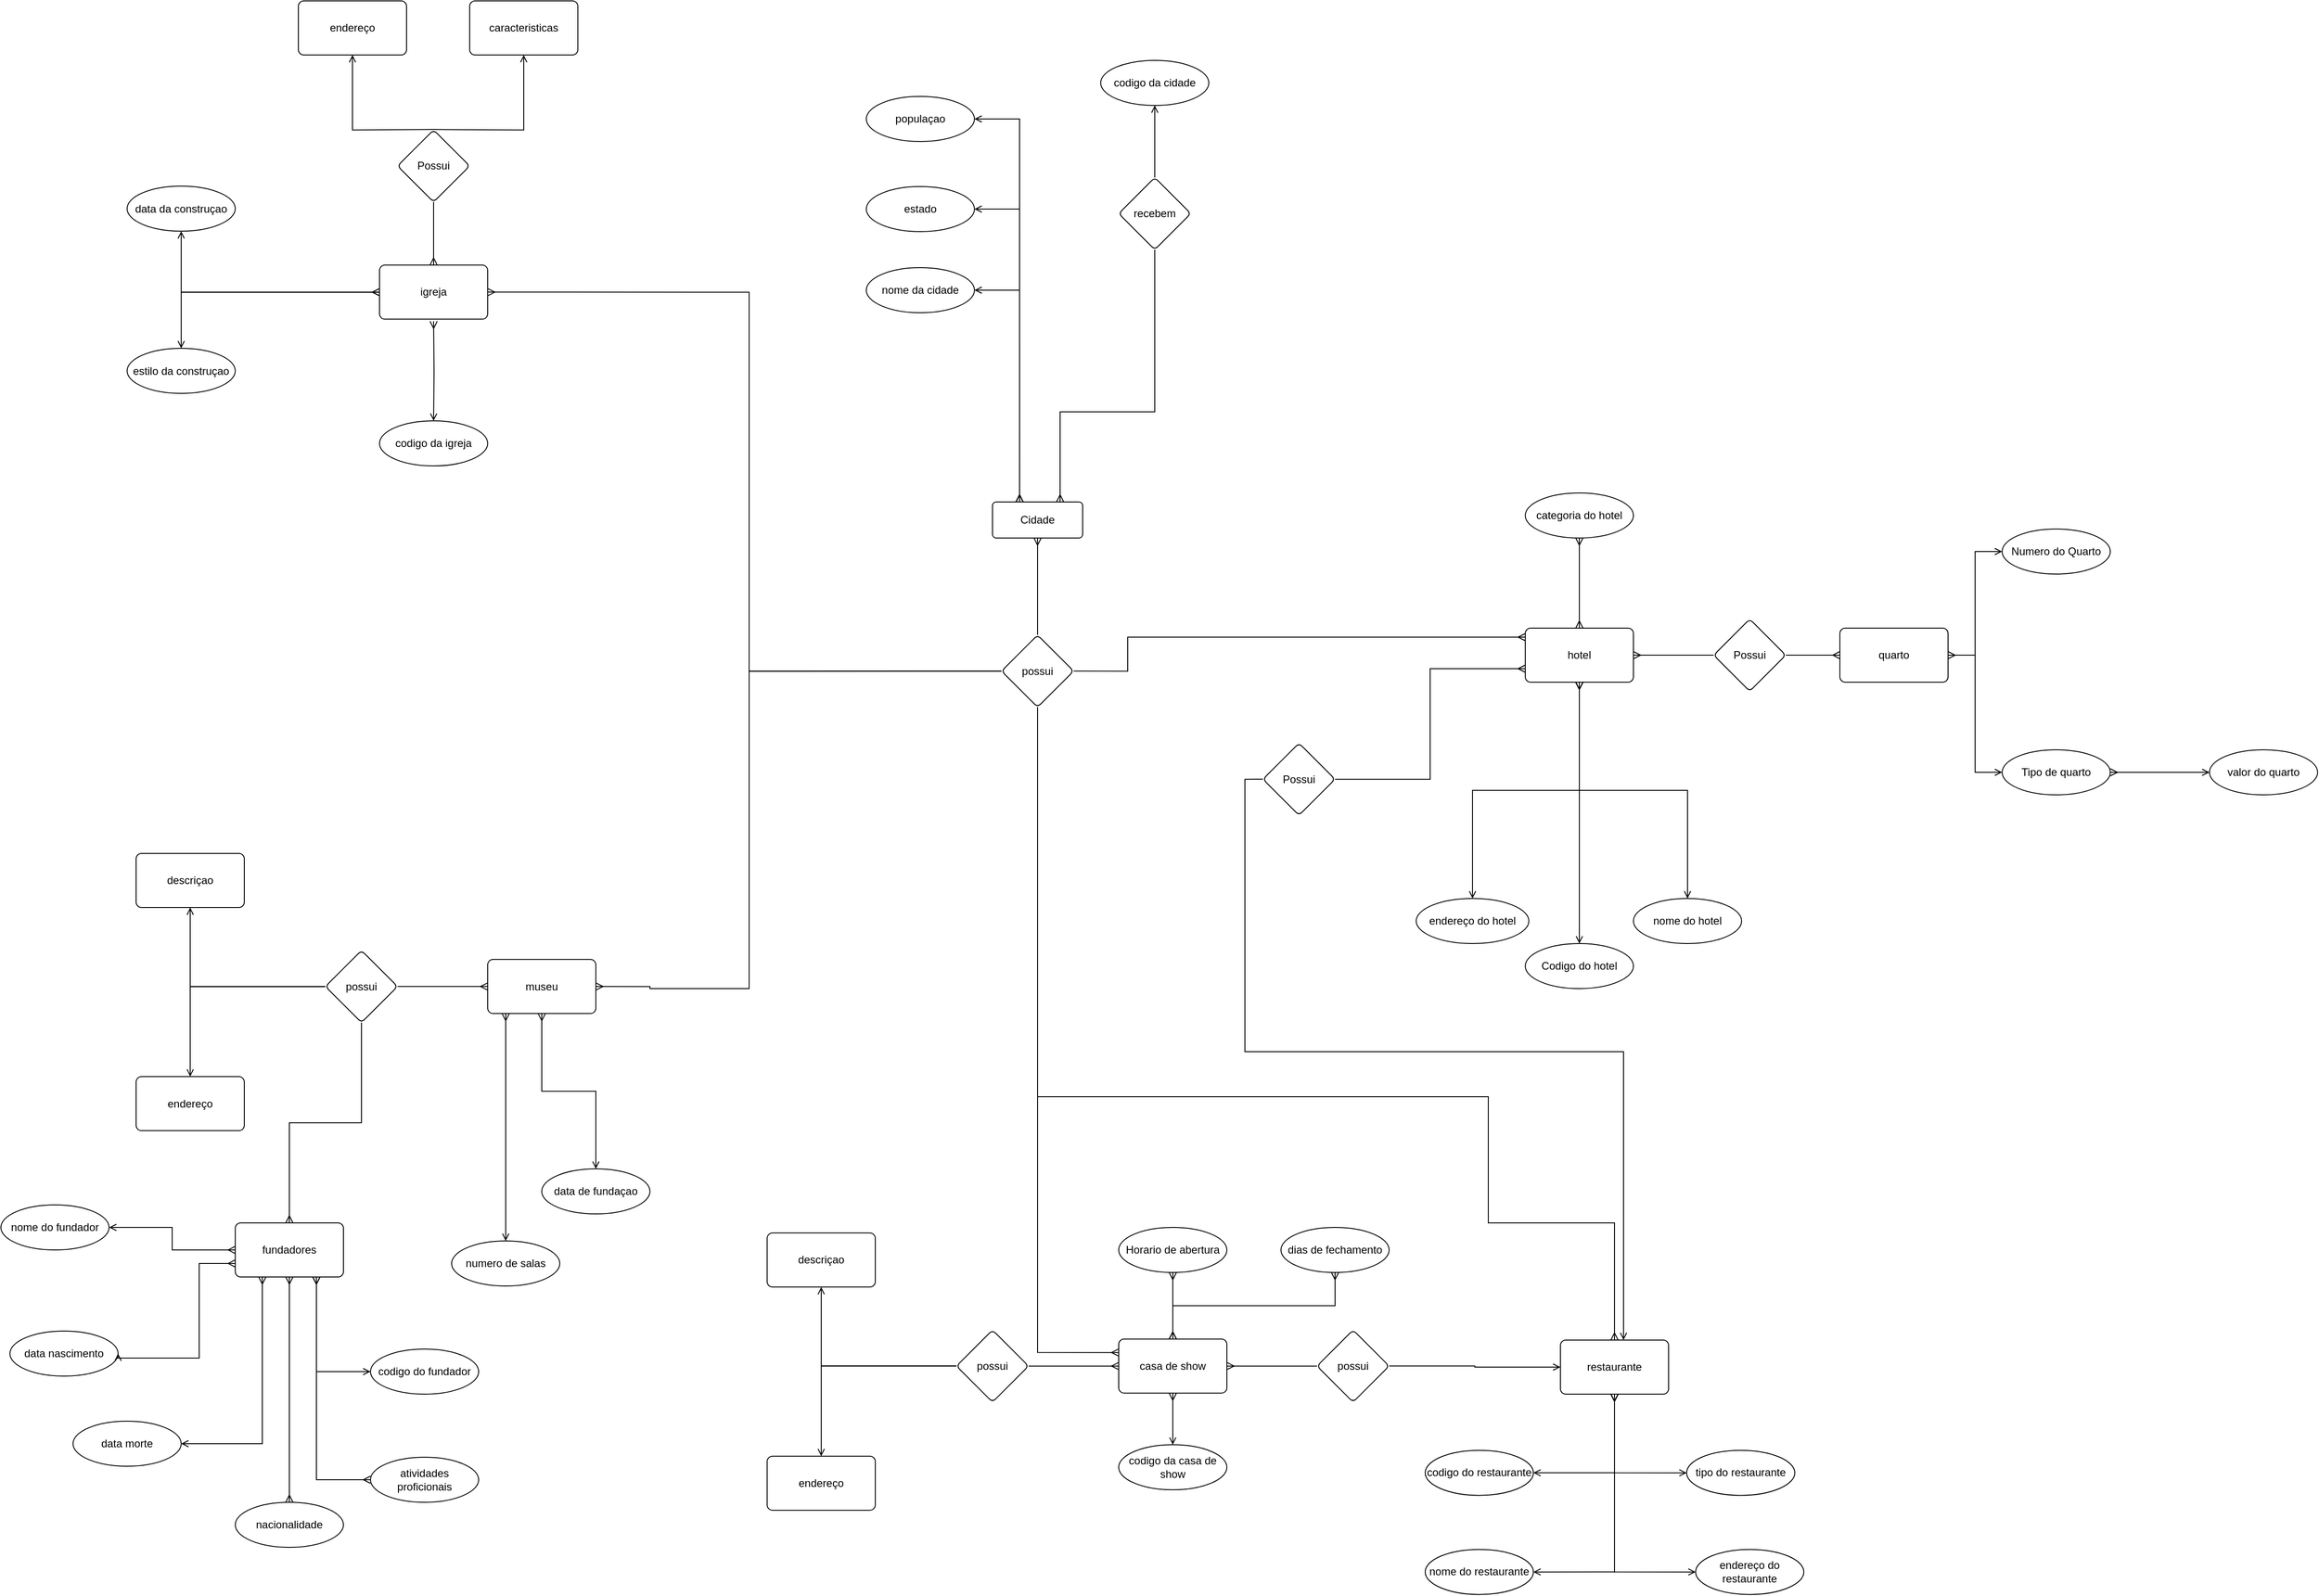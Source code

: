 <mxfile version="24.0.2" type="github">
  <diagram name="Página-1" id="SRPa01eLbwMzZtkVysjA">
    <mxGraphModel dx="1386" dy="793" grid="1" gridSize="10" guides="1" tooltips="1" connect="1" arrows="1" fold="1" page="1" pageScale="1" pageWidth="4681" pageHeight="3300" math="0" shadow="0">
      <root>
        <mxCell id="0" />
        <mxCell id="1" parent="0" />
        <mxCell id="ZM6D0XeaFgW-7zV3yJDG-43" value="" style="edgeStyle=orthogonalEdgeStyle;rounded=0;orthogonalLoop=1;jettySize=auto;html=1;startArrow=ERmany;startFill=0;endArrow=open;endFill=0;" edge="1" parent="1" target="ZM6D0XeaFgW-7zV3yJDG-42">
          <mxGeometry relative="1" as="geometry">
            <mxPoint x="2920.027" y="1230" as="sourcePoint" />
            <Array as="points">
              <mxPoint x="2920" y="805" />
            </Array>
          </mxGeometry>
        </mxCell>
        <mxCell id="ZM6D0XeaFgW-7zV3yJDG-49" style="edgeStyle=orthogonalEdgeStyle;rounded=0;orthogonalLoop=1;jettySize=auto;html=1;entryX=1;entryY=0.5;entryDx=0;entryDy=0;startArrow=ERmany;startFill=0;endArrow=open;endFill=0;" edge="1" parent="1" target="ZM6D0XeaFgW-7zV3yJDG-46">
          <mxGeometry relative="1" as="geometry">
            <mxPoint x="2920.027" y="1230" as="sourcePoint" />
            <Array as="points">
              <mxPoint x="2920" y="905" />
            </Array>
          </mxGeometry>
        </mxCell>
        <mxCell id="ZM6D0XeaFgW-7zV3yJDG-52" value="" style="edgeStyle=orthogonalEdgeStyle;rounded=0;orthogonalLoop=1;jettySize=auto;html=1;exitX=0.75;exitY=0;exitDx=0;exitDy=0;startArrow=ERmany;startFill=0;endArrow=none;endFill=0;" edge="1" parent="1" source="ZM6D0XeaFgW-7zV3yJDG-5" target="ZM6D0XeaFgW-7zV3yJDG-51">
          <mxGeometry relative="1" as="geometry">
            <Array as="points">
              <mxPoint x="2965" y="1130" />
              <mxPoint x="3070" y="1130" />
            </Array>
          </mxGeometry>
        </mxCell>
        <mxCell id="ZM6D0XeaFgW-7zV3yJDG-5" value="Cidade" style="rounded=1;arcSize=10;whiteSpace=wrap;html=1;align=center;" vertex="1" parent="1">
          <mxGeometry x="2890" y="1230" width="100" height="40" as="geometry" />
        </mxCell>
        <mxCell id="ZM6D0XeaFgW-7zV3yJDG-10" value="" style="edgeStyle=orthogonalEdgeStyle;rounded=0;orthogonalLoop=1;jettySize=auto;html=1;endArrow=ERmany;endFill=0;exitX=1;exitY=0.5;exitDx=0;exitDy=0;" edge="1" parent="1" source="ZM6D0XeaFgW-7zV3yJDG-55" target="ZM6D0XeaFgW-7zV3yJDG-9">
          <mxGeometry relative="1" as="geometry">
            <mxPoint x="3250.0" y="1250" as="sourcePoint" />
            <Array as="points">
              <mxPoint x="3040" y="1418" />
              <mxPoint x="3040" y="1380" />
            </Array>
          </mxGeometry>
        </mxCell>
        <mxCell id="ZM6D0XeaFgW-7zV3yJDG-12" value="" style="edgeStyle=orthogonalEdgeStyle;rounded=0;orthogonalLoop=1;jettySize=auto;html=1;startArrow=ERmany;startFill=0;endArrow=ERmany;endFill=0;" edge="1" parent="1" source="ZM6D0XeaFgW-7zV3yJDG-9" target="ZM6D0XeaFgW-7zV3yJDG-11">
          <mxGeometry relative="1" as="geometry" />
        </mxCell>
        <mxCell id="ZM6D0XeaFgW-7zV3yJDG-18" value="" style="edgeStyle=orthogonalEdgeStyle;rounded=0;orthogonalLoop=1;jettySize=auto;html=1;startArrow=ERmany;startFill=0;endArrow=open;endFill=0;" edge="1" parent="1" source="ZM6D0XeaFgW-7zV3yJDG-9" target="ZM6D0XeaFgW-7zV3yJDG-17">
          <mxGeometry relative="1" as="geometry" />
        </mxCell>
        <mxCell id="ZM6D0XeaFgW-7zV3yJDG-20" value="" style="edgeStyle=orthogonalEdgeStyle;rounded=0;orthogonalLoop=1;jettySize=auto;html=1;startArrow=ERmany;startFill=0;endArrow=open;endFill=0;" edge="1" parent="1" source="ZM6D0XeaFgW-7zV3yJDG-9" target="ZM6D0XeaFgW-7zV3yJDG-19">
          <mxGeometry relative="1" as="geometry" />
        </mxCell>
        <mxCell id="ZM6D0XeaFgW-7zV3yJDG-22" value="" style="edgeStyle=orthogonalEdgeStyle;rounded=0;orthogonalLoop=1;jettySize=auto;html=1;startArrow=ERmany;startFill=0;endArrow=open;endFill=0;" edge="1" parent="1" source="ZM6D0XeaFgW-7zV3yJDG-9" target="ZM6D0XeaFgW-7zV3yJDG-21">
          <mxGeometry relative="1" as="geometry" />
        </mxCell>
        <mxCell id="ZM6D0XeaFgW-7zV3yJDG-27" value="" style="edgeStyle=orthogonalEdgeStyle;rounded=0;orthogonalLoop=1;jettySize=auto;html=1;startArrow=ERmany;startFill=0;endArrow=none;endFill=0;" edge="1" parent="1" source="ZM6D0XeaFgW-7zV3yJDG-9" target="ZM6D0XeaFgW-7zV3yJDG-26">
          <mxGeometry relative="1" as="geometry" />
        </mxCell>
        <mxCell id="ZM6D0XeaFgW-7zV3yJDG-9" value="hotel" style="whiteSpace=wrap;html=1;rounded=1;arcSize=10;" vertex="1" parent="1">
          <mxGeometry x="3481" y="1370" width="120" height="60" as="geometry" />
        </mxCell>
        <mxCell id="ZM6D0XeaFgW-7zV3yJDG-11" value="categoria do hotel" style="ellipse;whiteSpace=wrap;html=1;rounded=1;arcSize=10;" vertex="1" parent="1">
          <mxGeometry x="3481" y="1220" width="120" height="50" as="geometry" />
        </mxCell>
        <mxCell id="ZM6D0XeaFgW-7zV3yJDG-17" value="Codigo do hotel" style="ellipse;whiteSpace=wrap;html=1;rounded=1;arcSize=10;" vertex="1" parent="1">
          <mxGeometry x="3481" y="1720" width="120" height="50" as="geometry" />
        </mxCell>
        <mxCell id="ZM6D0XeaFgW-7zV3yJDG-19" value="nome do hotel" style="ellipse;whiteSpace=wrap;html=1;rounded=1;arcSize=10;" vertex="1" parent="1">
          <mxGeometry x="3601" y="1670" width="120" height="50" as="geometry" />
        </mxCell>
        <mxCell id="ZM6D0XeaFgW-7zV3yJDG-21" value="endereço do hotel" style="ellipse;whiteSpace=wrap;html=1;rounded=1;arcSize=10;" vertex="1" parent="1">
          <mxGeometry x="3360" y="1670" width="125" height="50" as="geometry" />
        </mxCell>
        <mxCell id="ZM6D0XeaFgW-7zV3yJDG-36" value="" style="edgeStyle=orthogonalEdgeStyle;rounded=0;orthogonalLoop=1;jettySize=auto;html=1;endArrow=ERmany;endFill=0;" edge="1" parent="1" source="ZM6D0XeaFgW-7zV3yJDG-26" target="ZM6D0XeaFgW-7zV3yJDG-35">
          <mxGeometry relative="1" as="geometry" />
        </mxCell>
        <mxCell id="ZM6D0XeaFgW-7zV3yJDG-26" value="Possui" style="rhombus;whiteSpace=wrap;html=1;rounded=1;arcSize=10;" vertex="1" parent="1">
          <mxGeometry x="3690" y="1360" width="80" height="80" as="geometry" />
        </mxCell>
        <mxCell id="ZM6D0XeaFgW-7zV3yJDG-28" value="Numero do Quarto" style="ellipse;whiteSpace=wrap;html=1;rounded=1;arcSize=10;" vertex="1" parent="1">
          <mxGeometry x="4010" y="1260" width="120" height="50" as="geometry" />
        </mxCell>
        <mxCell id="ZM6D0XeaFgW-7zV3yJDG-30" value="valor do quarto" style="ellipse;whiteSpace=wrap;html=1;rounded=1;arcSize=10;" vertex="1" parent="1">
          <mxGeometry x="4240" y="1505" width="120" height="50" as="geometry" />
        </mxCell>
        <mxCell id="ZM6D0XeaFgW-7zV3yJDG-31" value="Tipo de quarto" style="ellipse;whiteSpace=wrap;html=1;rounded=1;arcSize=10;" vertex="1" parent="1">
          <mxGeometry x="4010" y="1505" width="120" height="50" as="geometry" />
        </mxCell>
        <mxCell id="ZM6D0XeaFgW-7zV3yJDG-37" style="edgeStyle=orthogonalEdgeStyle;rounded=0;orthogonalLoop=1;jettySize=auto;html=1;entryX=0;entryY=0.5;entryDx=0;entryDy=0;endArrow=open;endFill=0;" edge="1" parent="1" source="ZM6D0XeaFgW-7zV3yJDG-35" target="ZM6D0XeaFgW-7zV3yJDG-31">
          <mxGeometry relative="1" as="geometry" />
        </mxCell>
        <mxCell id="ZM6D0XeaFgW-7zV3yJDG-38" style="edgeStyle=orthogonalEdgeStyle;rounded=0;orthogonalLoop=1;jettySize=auto;html=1;entryX=0;entryY=0.5;entryDx=0;entryDy=0;startArrow=ERmany;startFill=0;endArrow=open;endFill=0;" edge="1" parent="1" source="ZM6D0XeaFgW-7zV3yJDG-35" target="ZM6D0XeaFgW-7zV3yJDG-28">
          <mxGeometry relative="1" as="geometry" />
        </mxCell>
        <mxCell id="ZM6D0XeaFgW-7zV3yJDG-39" style="edgeStyle=orthogonalEdgeStyle;rounded=0;orthogonalLoop=1;jettySize=auto;html=1;entryX=0;entryY=0.5;entryDx=0;entryDy=0;exitX=1;exitY=0.5;exitDx=0;exitDy=0;startArrow=ERmany;startFill=0;endArrow=open;endFill=0;" edge="1" parent="1" source="ZM6D0XeaFgW-7zV3yJDG-31" target="ZM6D0XeaFgW-7zV3yJDG-30">
          <mxGeometry relative="1" as="geometry" />
        </mxCell>
        <mxCell id="ZM6D0XeaFgW-7zV3yJDG-35" value="quarto" style="whiteSpace=wrap;html=1;rounded=1;arcSize=10;" vertex="1" parent="1">
          <mxGeometry x="3830" y="1370" width="120" height="60" as="geometry" />
        </mxCell>
        <mxCell id="ZM6D0XeaFgW-7zV3yJDG-42" value="populaçao" style="ellipse;whiteSpace=wrap;html=1;rounded=1;arcSize=10;" vertex="1" parent="1">
          <mxGeometry x="2750" y="780" width="120" height="50" as="geometry" />
        </mxCell>
        <mxCell id="ZM6D0XeaFgW-7zV3yJDG-46" value="estado" style="ellipse;whiteSpace=wrap;html=1;rounded=1;arcSize=10;" vertex="1" parent="1">
          <mxGeometry x="2750" y="880" width="120" height="50" as="geometry" />
        </mxCell>
        <mxCell id="ZM6D0XeaFgW-7zV3yJDG-48" value="" style="edgeStyle=orthogonalEdgeStyle;rounded=0;orthogonalLoop=1;jettySize=auto;html=1;startArrow=ERmany;startFill=0;endArrow=open;endFill=0;" edge="1" parent="1" target="ZM6D0XeaFgW-7zV3yJDG-47">
          <mxGeometry relative="1" as="geometry">
            <mxPoint x="2920.027" y="1230" as="sourcePoint" />
            <mxPoint x="2810.0" y="1090" as="targetPoint" />
            <Array as="points">
              <mxPoint x="2920" y="995" />
            </Array>
          </mxGeometry>
        </mxCell>
        <mxCell id="ZM6D0XeaFgW-7zV3yJDG-47" value="nome da cidade" style="ellipse;whiteSpace=wrap;html=1;rounded=1;arcSize=10;" vertex="1" parent="1">
          <mxGeometry x="2750" y="970" width="120" height="50" as="geometry" />
        </mxCell>
        <mxCell id="ZM6D0XeaFgW-7zV3yJDG-54" value="" style="edgeStyle=orthogonalEdgeStyle;rounded=0;orthogonalLoop=1;jettySize=auto;html=1;endArrow=open;endFill=0;" edge="1" parent="1" source="ZM6D0XeaFgW-7zV3yJDG-51" target="ZM6D0XeaFgW-7zV3yJDG-53">
          <mxGeometry relative="1" as="geometry" />
        </mxCell>
        <mxCell id="ZM6D0XeaFgW-7zV3yJDG-51" value="recebem" style="rhombus;whiteSpace=wrap;html=1;rounded=1;arcSize=10;" vertex="1" parent="1">
          <mxGeometry x="3030" y="870" width="80" height="80" as="geometry" />
        </mxCell>
        <mxCell id="ZM6D0XeaFgW-7zV3yJDG-53" value="codigo da cidade" style="ellipse;whiteSpace=wrap;html=1;rounded=1;arcSize=10;" vertex="1" parent="1">
          <mxGeometry x="3010" y="740" width="120" height="50" as="geometry" />
        </mxCell>
        <mxCell id="ZM6D0XeaFgW-7zV3yJDG-58" value="" style="edgeStyle=orthogonalEdgeStyle;rounded=0;orthogonalLoop=1;jettySize=auto;html=1;endArrow=ERmany;endFill=0;" edge="1" parent="1" source="ZM6D0XeaFgW-7zV3yJDG-55" target="ZM6D0XeaFgW-7zV3yJDG-57">
          <mxGeometry relative="1" as="geometry">
            <Array as="points">
              <mxPoint x="2940" y="1890" />
              <mxPoint x="3440" y="1890" />
              <mxPoint x="3440" y="2030" />
            </Array>
          </mxGeometry>
        </mxCell>
        <mxCell id="ZM6D0XeaFgW-7zV3yJDG-102" style="edgeStyle=orthogonalEdgeStyle;rounded=0;orthogonalLoop=1;jettySize=auto;html=1;endArrow=ERmany;endFill=0;exitX=0.5;exitY=1;exitDx=0;exitDy=0;entryX=0;entryY=0.25;entryDx=0;entryDy=0;" edge="1" parent="1" source="ZM6D0XeaFgW-7zV3yJDG-55" target="ZM6D0XeaFgW-7zV3yJDG-170">
          <mxGeometry relative="1" as="geometry">
            <mxPoint x="3000" y="2150" as="targetPoint" />
            <mxPoint x="3230.034" y="1960.034" as="sourcePoint" />
            <Array as="points">
              <mxPoint x="2940" y="2174" />
            </Array>
          </mxGeometry>
        </mxCell>
        <mxCell id="ZM6D0XeaFgW-7zV3yJDG-122" value="" style="edgeStyle=orthogonalEdgeStyle;rounded=0;orthogonalLoop=1;jettySize=auto;html=1;endArrow=ERmany;endFill=0;entryX=1;entryY=0.5;entryDx=0;entryDy=0;" edge="1" parent="1" source="ZM6D0XeaFgW-7zV3yJDG-55" target="ZM6D0XeaFgW-7zV3yJDG-124">
          <mxGeometry relative="1" as="geometry">
            <mxPoint x="2450" y="1770" as="targetPoint" />
            <Array as="points">
              <mxPoint x="2620" y="1418" />
              <mxPoint x="2620" y="1770" />
              <mxPoint x="2510" y="1770" />
              <mxPoint x="2510" y="1768" />
            </Array>
          </mxGeometry>
        </mxCell>
        <mxCell id="ZM6D0XeaFgW-7zV3yJDG-55" value="possui" style="rhombus;whiteSpace=wrap;html=1;rounded=1;arcSize=10;" vertex="1" parent="1">
          <mxGeometry x="2900" y="1377.68" width="80" height="80" as="geometry" />
        </mxCell>
        <mxCell id="ZM6D0XeaFgW-7zV3yJDG-64" style="edgeStyle=orthogonalEdgeStyle;rounded=0;orthogonalLoop=1;jettySize=auto;html=1;entryX=0;entryY=0.5;entryDx=0;entryDy=0;startArrow=open;startFill=0;endArrow=none;endFill=0;" edge="1" parent="1" source="ZM6D0XeaFgW-7zV3yJDG-57" target="ZM6D0XeaFgW-7zV3yJDG-63">
          <mxGeometry relative="1" as="geometry">
            <Array as="points">
              <mxPoint x="3590" y="1840" />
              <mxPoint x="3170" y="1840" />
              <mxPoint x="3170" y="1538" />
            </Array>
          </mxGeometry>
        </mxCell>
        <mxCell id="ZM6D0XeaFgW-7zV3yJDG-67" value="" style="edgeStyle=orthogonalEdgeStyle;rounded=0;orthogonalLoop=1;jettySize=auto;html=1;endArrow=open;endFill=0;startArrow=ERmany;startFill=0;" edge="1" parent="1" source="ZM6D0XeaFgW-7zV3yJDG-57" target="ZM6D0XeaFgW-7zV3yJDG-66">
          <mxGeometry relative="1" as="geometry">
            <Array as="points">
              <mxPoint x="3580" y="2307.32" />
            </Array>
          </mxGeometry>
        </mxCell>
        <mxCell id="ZM6D0XeaFgW-7zV3yJDG-73" style="edgeStyle=orthogonalEdgeStyle;rounded=0;orthogonalLoop=1;jettySize=auto;html=1;entryX=0;entryY=0.5;entryDx=0;entryDy=0;startArrow=ERmany;startFill=0;endArrow=open;endFill=0;" edge="1" parent="1" source="ZM6D0XeaFgW-7zV3yJDG-57" target="ZM6D0XeaFgW-7zV3yJDG-69">
          <mxGeometry relative="1" as="geometry">
            <Array as="points">
              <mxPoint x="3580" y="2307.32" />
            </Array>
          </mxGeometry>
        </mxCell>
        <mxCell id="ZM6D0XeaFgW-7zV3yJDG-74" style="edgeStyle=orthogonalEdgeStyle;rounded=0;orthogonalLoop=1;jettySize=auto;html=1;entryX=1;entryY=0.5;entryDx=0;entryDy=0;startArrow=ERmany;startFill=0;endArrow=open;endFill=0;" edge="1" parent="1" source="ZM6D0XeaFgW-7zV3yJDG-57" target="ZM6D0XeaFgW-7zV3yJDG-70">
          <mxGeometry relative="1" as="geometry">
            <Array as="points">
              <mxPoint x="3580" y="2417.32" />
            </Array>
          </mxGeometry>
        </mxCell>
        <mxCell id="ZM6D0XeaFgW-7zV3yJDG-75" style="edgeStyle=orthogonalEdgeStyle;rounded=0;orthogonalLoop=1;jettySize=auto;html=1;entryX=0;entryY=0.5;entryDx=0;entryDy=0;startArrow=ERmany;startFill=0;endArrow=open;endFill=0;" edge="1" parent="1" source="ZM6D0XeaFgW-7zV3yJDG-57" target="ZM6D0XeaFgW-7zV3yJDG-71">
          <mxGeometry relative="1" as="geometry">
            <Array as="points">
              <mxPoint x="3580" y="2417.32" />
            </Array>
          </mxGeometry>
        </mxCell>
        <mxCell id="ZM6D0XeaFgW-7zV3yJDG-57" value="restaurante" style="whiteSpace=wrap;html=1;rounded=1;arcSize=10;" vertex="1" parent="1">
          <mxGeometry x="3520" y="2160" width="120" height="60" as="geometry" />
        </mxCell>
        <mxCell id="ZM6D0XeaFgW-7zV3yJDG-60" style="edgeStyle=orthogonalEdgeStyle;rounded=0;orthogonalLoop=1;jettySize=auto;html=1;entryX=0.6;entryY=1.058;entryDx=0;entryDy=0;entryPerimeter=0;endArrow=ERmany;endFill=0;" edge="1" parent="1" source="ZM6D0XeaFgW-7zV3yJDG-55">
          <mxGeometry relative="1" as="geometry">
            <mxPoint x="2940" y="1270" as="targetPoint" />
          </mxGeometry>
        </mxCell>
        <mxCell id="ZM6D0XeaFgW-7zV3yJDG-65" style="edgeStyle=orthogonalEdgeStyle;rounded=0;orthogonalLoop=1;jettySize=auto;html=1;entryX=0;entryY=0.75;entryDx=0;entryDy=0;endArrow=ERmany;endFill=0;" edge="1" parent="1" source="ZM6D0XeaFgW-7zV3yJDG-63" target="ZM6D0XeaFgW-7zV3yJDG-9">
          <mxGeometry relative="1" as="geometry" />
        </mxCell>
        <mxCell id="ZM6D0XeaFgW-7zV3yJDG-63" value="Possui" style="rhombus;whiteSpace=wrap;html=1;rounded=1;arcSize=10;" vertex="1" parent="1">
          <mxGeometry x="3190" y="1497.68" width="80" height="80" as="geometry" />
        </mxCell>
        <mxCell id="ZM6D0XeaFgW-7zV3yJDG-66" value="codigo do restaurante" style="ellipse;whiteSpace=wrap;html=1;rounded=1;arcSize=10;" vertex="1" parent="1">
          <mxGeometry x="3370" y="2282.32" width="120" height="50" as="geometry" />
        </mxCell>
        <mxCell id="ZM6D0XeaFgW-7zV3yJDG-69" value="tipo do restaurante" style="ellipse;whiteSpace=wrap;html=1;rounded=1;arcSize=10;" vertex="1" parent="1">
          <mxGeometry x="3660" y="2282.32" width="120" height="50" as="geometry" />
        </mxCell>
        <mxCell id="ZM6D0XeaFgW-7zV3yJDG-70" value="nome do restaurante" style="ellipse;whiteSpace=wrap;html=1;rounded=1;arcSize=10;" vertex="1" parent="1">
          <mxGeometry x="3370" y="2392.32" width="120" height="50" as="geometry" />
        </mxCell>
        <mxCell id="ZM6D0XeaFgW-7zV3yJDG-71" value="endereço do restaurante" style="ellipse;whiteSpace=wrap;html=1;rounded=1;arcSize=10;" vertex="1" parent="1">
          <mxGeometry x="3670" y="2392.32" width="120" height="50" as="geometry" />
        </mxCell>
        <mxCell id="ZM6D0XeaFgW-7zV3yJDG-72" style="edgeStyle=orthogonalEdgeStyle;rounded=0;orthogonalLoop=1;jettySize=auto;html=1;exitX=0.5;exitY=1;exitDx=0;exitDy=0;" edge="1" parent="1" source="ZM6D0XeaFgW-7zV3yJDG-69" target="ZM6D0XeaFgW-7zV3yJDG-69">
          <mxGeometry relative="1" as="geometry" />
        </mxCell>
        <mxCell id="ZM6D0XeaFgW-7zV3yJDG-80" value="" style="edgeStyle=orthogonalEdgeStyle;rounded=0;orthogonalLoop=1;jettySize=auto;html=1;endArrow=none;endFill=0;startArrow=ERmany;startFill=0;" edge="1" parent="1" source="ZM6D0XeaFgW-7zV3yJDG-76" target="ZM6D0XeaFgW-7zV3yJDG-79">
          <mxGeometry relative="1" as="geometry" />
        </mxCell>
        <mxCell id="ZM6D0XeaFgW-7zV3yJDG-88" value="" style="edgeStyle=orthogonalEdgeStyle;rounded=0;orthogonalLoop=1;jettySize=auto;html=1;startArrow=ERmany;startFill=0;endArrow=open;endFill=0;" edge="1" parent="1" source="ZM6D0XeaFgW-7zV3yJDG-76" target="ZM6D0XeaFgW-7zV3yJDG-87">
          <mxGeometry relative="1" as="geometry" />
        </mxCell>
        <mxCell id="ZM6D0XeaFgW-7zV3yJDG-90" style="edgeStyle=orthogonalEdgeStyle;rounded=0;orthogonalLoop=1;jettySize=auto;html=1;entryX=0.5;entryY=1;entryDx=0;entryDy=0;startArrow=ERmany;startFill=0;endArrow=open;endFill=0;" edge="1" parent="1" source="ZM6D0XeaFgW-7zV3yJDG-76" target="ZM6D0XeaFgW-7zV3yJDG-89">
          <mxGeometry relative="1" as="geometry" />
        </mxCell>
        <mxCell id="ZM6D0XeaFgW-7zV3yJDG-92" value="" style="edgeStyle=orthogonalEdgeStyle;rounded=0;orthogonalLoop=1;jettySize=auto;html=1;endArrow=open;endFill=0;startArrow=ERmany;startFill=0;entryX=0.5;entryY=0;entryDx=0;entryDy=0;" edge="1" parent="1" target="ZM6D0XeaFgW-7zV3yJDG-93">
          <mxGeometry relative="1" as="geometry">
            <mxPoint x="2270" y="1029.5" as="sourcePoint" />
            <mxPoint x="2270" y="1097.18" as="targetPoint" />
          </mxGeometry>
        </mxCell>
        <mxCell id="ZM6D0XeaFgW-7zV3yJDG-76" value="igreja" style="whiteSpace=wrap;html=1;rounded=1;arcSize=10;" vertex="1" parent="1">
          <mxGeometry x="2210" y="967.18" width="120" height="60" as="geometry" />
        </mxCell>
        <mxCell id="ZM6D0XeaFgW-7zV3yJDG-82" value="" style="edgeStyle=orthogonalEdgeStyle;rounded=0;orthogonalLoop=1;jettySize=auto;html=1;endArrow=open;endFill=0;" edge="1" parent="1" target="ZM6D0XeaFgW-7zV3yJDG-81">
          <mxGeometry relative="1" as="geometry">
            <mxPoint x="2270" y="816.68" as="sourcePoint" />
          </mxGeometry>
        </mxCell>
        <mxCell id="ZM6D0XeaFgW-7zV3yJDG-86" value="" style="edgeStyle=orthogonalEdgeStyle;rounded=0;orthogonalLoop=1;jettySize=auto;html=1;endArrow=open;endFill=0;" edge="1" parent="1" target="ZM6D0XeaFgW-7zV3yJDG-85">
          <mxGeometry relative="1" as="geometry">
            <mxPoint x="2270" y="816.68" as="sourcePoint" />
          </mxGeometry>
        </mxCell>
        <mxCell id="ZM6D0XeaFgW-7zV3yJDG-79" value="Possui" style="rhombus;whiteSpace=wrap;html=1;rounded=1;arcSize=10;" vertex="1" parent="1">
          <mxGeometry x="2230" y="817.18" width="80" height="80" as="geometry" />
        </mxCell>
        <mxCell id="ZM6D0XeaFgW-7zV3yJDG-81" value="endereço" style="whiteSpace=wrap;html=1;rounded=1;arcSize=10;" vertex="1" parent="1">
          <mxGeometry x="2120" y="674" width="120" height="60" as="geometry" />
        </mxCell>
        <mxCell id="ZM6D0XeaFgW-7zV3yJDG-85" value="caracteristicas" style="whiteSpace=wrap;html=1;rounded=1;arcSize=10;" vertex="1" parent="1">
          <mxGeometry x="2310" y="674" width="120" height="60" as="geometry" />
        </mxCell>
        <mxCell id="ZM6D0XeaFgW-7zV3yJDG-87" value="estilo da construçao" style="ellipse;whiteSpace=wrap;html=1;rounded=1;arcSize=10;" vertex="1" parent="1">
          <mxGeometry x="1930" y="1059.5" width="120" height="50" as="geometry" />
        </mxCell>
        <mxCell id="ZM6D0XeaFgW-7zV3yJDG-89" value="data da construçao" style="ellipse;whiteSpace=wrap;html=1;rounded=1;arcSize=10;" vertex="1" parent="1">
          <mxGeometry x="1930" y="879.5" width="120" height="50" as="geometry" />
        </mxCell>
        <mxCell id="ZM6D0XeaFgW-7zV3yJDG-93" value="codigo da igreja" style="ellipse;whiteSpace=wrap;html=1;rounded=1;arcSize=10;" vertex="1" parent="1">
          <mxGeometry x="2210" y="1140" width="120" height="50" as="geometry" />
        </mxCell>
        <mxCell id="ZM6D0XeaFgW-7zV3yJDG-99" style="edgeStyle=orthogonalEdgeStyle;rounded=0;orthogonalLoop=1;jettySize=auto;html=1;entryX=1;entryY=0.5;entryDx=0;entryDy=0;exitX=0;exitY=0.5;exitDx=0;exitDy=0;startArrow=none;startFill=0;endArrow=ERmany;endFill=0;" edge="1" parent="1" source="ZM6D0XeaFgW-7zV3yJDG-55" target="ZM6D0XeaFgW-7zV3yJDG-76">
          <mxGeometry relative="1" as="geometry">
            <mxPoint x="2420" y="1219.5" as="sourcePoint" />
            <Array as="points">
              <mxPoint x="2620" y="1418" />
              <mxPoint x="2620" y="997" />
            </Array>
          </mxGeometry>
        </mxCell>
        <mxCell id="ZM6D0XeaFgW-7zV3yJDG-123" value="" style="edgeStyle=orthogonalEdgeStyle;rounded=0;orthogonalLoop=1;jettySize=auto;html=1;endArrow=none;endFill=0;startArrow=ERmany;startFill=0;" edge="1" parent="1" source="ZM6D0XeaFgW-7zV3yJDG-124" target="ZM6D0XeaFgW-7zV3yJDG-127">
          <mxGeometry relative="1" as="geometry" />
        </mxCell>
        <mxCell id="ZM6D0XeaFgW-7zV3yJDG-135" value="" style="edgeStyle=orthogonalEdgeStyle;rounded=0;orthogonalLoop=1;jettySize=auto;html=1;startArrow=ERmany;startFill=0;endArrow=open;endFill=0;entryX=0.5;entryY=0;entryDx=0;entryDy=0;" edge="1" parent="1" source="ZM6D0XeaFgW-7zV3yJDG-124" target="ZM6D0XeaFgW-7zV3yJDG-134">
          <mxGeometry relative="1" as="geometry">
            <Array as="points">
              <mxPoint x="2350" y="2030" />
              <mxPoint x="2350" y="2030" />
            </Array>
          </mxGeometry>
        </mxCell>
        <mxCell id="ZM6D0XeaFgW-7zV3yJDG-137" style="edgeStyle=orthogonalEdgeStyle;rounded=0;orthogonalLoop=1;jettySize=auto;html=1;startArrow=ERmany;startFill=0;endArrow=open;endFill=0;" edge="1" parent="1" source="ZM6D0XeaFgW-7zV3yJDG-124" target="ZM6D0XeaFgW-7zV3yJDG-136">
          <mxGeometry relative="1" as="geometry" />
        </mxCell>
        <mxCell id="ZM6D0XeaFgW-7zV3yJDG-124" value="museu" style="whiteSpace=wrap;html=1;rounded=1;arcSize=10;" vertex="1" parent="1">
          <mxGeometry x="2330" y="1737.68" width="120" height="60" as="geometry" />
        </mxCell>
        <mxCell id="ZM6D0XeaFgW-7zV3yJDG-125" value="" style="edgeStyle=orthogonalEdgeStyle;rounded=0;orthogonalLoop=1;jettySize=auto;html=1;endArrow=open;endFill=0;" edge="1" parent="1" source="ZM6D0XeaFgW-7zV3yJDG-127" target="ZM6D0XeaFgW-7zV3yJDG-132">
          <mxGeometry relative="1" as="geometry" />
        </mxCell>
        <mxCell id="ZM6D0XeaFgW-7zV3yJDG-126" value="" style="edgeStyle=orthogonalEdgeStyle;rounded=0;orthogonalLoop=1;jettySize=auto;html=1;endArrow=open;endFill=0;" edge="1" parent="1" source="ZM6D0XeaFgW-7zV3yJDG-127" target="ZM6D0XeaFgW-7zV3yJDG-133">
          <mxGeometry relative="1" as="geometry" />
        </mxCell>
        <mxCell id="ZM6D0XeaFgW-7zV3yJDG-140" value="" style="edgeStyle=orthogonalEdgeStyle;rounded=0;orthogonalLoop=1;jettySize=auto;html=1;endArrow=ERmany;endFill=0;" edge="1" parent="1" source="ZM6D0XeaFgW-7zV3yJDG-127" target="ZM6D0XeaFgW-7zV3yJDG-139">
          <mxGeometry relative="1" as="geometry" />
        </mxCell>
        <mxCell id="ZM6D0XeaFgW-7zV3yJDG-127" value="possui" style="rhombus;whiteSpace=wrap;html=1;rounded=1;arcSize=10;" vertex="1" parent="1">
          <mxGeometry x="2150" y="1727.68" width="80" height="80" as="geometry" />
        </mxCell>
        <mxCell id="ZM6D0XeaFgW-7zV3yJDG-132" value="descriçao" style="whiteSpace=wrap;html=1;rounded=1;arcSize=10;" vertex="1" parent="1">
          <mxGeometry x="1940" y="1620" width="120" height="60" as="geometry" />
        </mxCell>
        <mxCell id="ZM6D0XeaFgW-7zV3yJDG-133" value="endereço" style="whiteSpace=wrap;html=1;rounded=1;arcSize=10;" vertex="1" parent="1">
          <mxGeometry x="1940" y="1867.68" width="120" height="60" as="geometry" />
        </mxCell>
        <mxCell id="ZM6D0XeaFgW-7zV3yJDG-134" value="numero de salas" style="ellipse;whiteSpace=wrap;html=1;rounded=1;arcSize=10;" vertex="1" parent="1">
          <mxGeometry x="2290" y="2050" width="120" height="50" as="geometry" />
        </mxCell>
        <mxCell id="ZM6D0XeaFgW-7zV3yJDG-136" value="data de fundaçao" style="ellipse;whiteSpace=wrap;html=1;rounded=1;arcSize=10;" vertex="1" parent="1">
          <mxGeometry x="2390" y="1970" width="120" height="50" as="geometry" />
        </mxCell>
        <mxCell id="ZM6D0XeaFgW-7zV3yJDG-147" style="edgeStyle=orthogonalEdgeStyle;rounded=0;orthogonalLoop=1;jettySize=auto;html=1;endArrow=ERmany;endFill=0;startArrow=ERmany;startFill=0;" edge="1" parent="1" source="ZM6D0XeaFgW-7zV3yJDG-139" target="ZM6D0XeaFgW-7zV3yJDG-145">
          <mxGeometry relative="1" as="geometry" />
        </mxCell>
        <mxCell id="ZM6D0XeaFgW-7zV3yJDG-150" style="edgeStyle=orthogonalEdgeStyle;rounded=0;orthogonalLoop=1;jettySize=auto;html=1;entryX=1;entryY=0.5;entryDx=0;entryDy=0;startArrow=ERmany;startFill=0;endArrow=open;endFill=0;" edge="1" parent="1" source="ZM6D0XeaFgW-7zV3yJDG-139" target="ZM6D0XeaFgW-7zV3yJDG-144">
          <mxGeometry relative="1" as="geometry" />
        </mxCell>
        <mxCell id="ZM6D0XeaFgW-7zV3yJDG-139" value="fundadores" style="whiteSpace=wrap;html=1;rounded=1;arcSize=10;" vertex="1" parent="1">
          <mxGeometry x="2050" y="2030" width="120" height="60" as="geometry" />
        </mxCell>
        <mxCell id="ZM6D0XeaFgW-7zV3yJDG-141" value="data nascimento" style="ellipse;whiteSpace=wrap;html=1;rounded=1;arcSize=10;" vertex="1" parent="1">
          <mxGeometry x="1800" y="2150" width="120" height="50" as="geometry" />
        </mxCell>
        <mxCell id="ZM6D0XeaFgW-7zV3yJDG-142" value="data morte" style="ellipse;whiteSpace=wrap;html=1;rounded=1;arcSize=10;" vertex="1" parent="1">
          <mxGeometry x="1870" y="2250" width="120" height="50" as="geometry" />
        </mxCell>
        <mxCell id="ZM6D0XeaFgW-7zV3yJDG-146" style="edgeStyle=orthogonalEdgeStyle;rounded=0;orthogonalLoop=1;jettySize=auto;html=1;entryX=0.75;entryY=1;entryDx=0;entryDy=0;endArrow=ERmany;endFill=0;startArrow=ERmany;startFill=0;" edge="1" parent="1" source="ZM6D0XeaFgW-7zV3yJDG-143" target="ZM6D0XeaFgW-7zV3yJDG-139">
          <mxGeometry relative="1" as="geometry" />
        </mxCell>
        <mxCell id="ZM6D0XeaFgW-7zV3yJDG-143" value="atividades proficionais" style="ellipse;whiteSpace=wrap;html=1;rounded=1;arcSize=10;" vertex="1" parent="1">
          <mxGeometry x="2200" y="2290" width="120" height="50" as="geometry" />
        </mxCell>
        <mxCell id="ZM6D0XeaFgW-7zV3yJDG-144" value="nome do fundador" style="ellipse;whiteSpace=wrap;html=1;rounded=1;arcSize=10;" vertex="1" parent="1">
          <mxGeometry x="1790" y="2010" width="120" height="50" as="geometry" />
        </mxCell>
        <mxCell id="ZM6D0XeaFgW-7zV3yJDG-145" value="nacionalidade" style="ellipse;whiteSpace=wrap;html=1;rounded=1;arcSize=10;" vertex="1" parent="1">
          <mxGeometry x="2050" y="2340" width="120" height="50" as="geometry" />
        </mxCell>
        <mxCell id="ZM6D0XeaFgW-7zV3yJDG-148" style="edgeStyle=orthogonalEdgeStyle;rounded=0;orthogonalLoop=1;jettySize=auto;html=1;entryX=1;entryY=0.5;entryDx=0;entryDy=0;endArrow=open;endFill=0;startArrow=ERmany;startFill=0;" edge="1" parent="1" source="ZM6D0XeaFgW-7zV3yJDG-139" target="ZM6D0XeaFgW-7zV3yJDG-142">
          <mxGeometry relative="1" as="geometry">
            <Array as="points">
              <mxPoint x="2080" y="2275" />
            </Array>
          </mxGeometry>
        </mxCell>
        <mxCell id="ZM6D0XeaFgW-7zV3yJDG-149" style="edgeStyle=orthogonalEdgeStyle;rounded=0;orthogonalLoop=1;jettySize=auto;html=1;entryX=1;entryY=0.5;entryDx=0;entryDy=0;endArrow=open;endFill=0;startArrow=ERmany;startFill=0;exitX=0;exitY=0.75;exitDx=0;exitDy=0;" edge="1" parent="1" source="ZM6D0XeaFgW-7zV3yJDG-139" target="ZM6D0XeaFgW-7zV3yJDG-141">
          <mxGeometry relative="1" as="geometry">
            <mxPoint x="2090" y="2100" as="sourcePoint" />
            <mxPoint x="2000" y="2285" as="targetPoint" />
            <Array as="points">
              <mxPoint x="2010" y="2075" />
              <mxPoint x="2010" y="2180" />
              <mxPoint x="1920" y="2180" />
            </Array>
          </mxGeometry>
        </mxCell>
        <mxCell id="ZM6D0XeaFgW-7zV3yJDG-152" style="edgeStyle=orthogonalEdgeStyle;rounded=0;orthogonalLoop=1;jettySize=auto;html=1;entryX=0.75;entryY=1;entryDx=0;entryDy=0;startArrow=open;startFill=0;endArrow=ERmany;endFill=0;" edge="1" parent="1" source="ZM6D0XeaFgW-7zV3yJDG-151" target="ZM6D0XeaFgW-7zV3yJDG-139">
          <mxGeometry relative="1" as="geometry" />
        </mxCell>
        <mxCell id="ZM6D0XeaFgW-7zV3yJDG-151" value="codigo do fundador" style="ellipse;whiteSpace=wrap;html=1;rounded=1;arcSize=10;" vertex="1" parent="1">
          <mxGeometry x="2200" y="2170" width="120" height="50" as="geometry" />
        </mxCell>
        <mxCell id="ZM6D0XeaFgW-7zV3yJDG-169" value="" style="edgeStyle=orthogonalEdgeStyle;rounded=0;orthogonalLoop=1;jettySize=auto;html=1;endArrow=none;endFill=0;startArrow=ERmany;startFill=0;" edge="1" parent="1" source="ZM6D0XeaFgW-7zV3yJDG-170" target="ZM6D0XeaFgW-7zV3yJDG-173">
          <mxGeometry relative="1" as="geometry" />
        </mxCell>
        <mxCell id="ZM6D0XeaFgW-7zV3yJDG-183" value="" style="edgeStyle=orthogonalEdgeStyle;rounded=0;orthogonalLoop=1;jettySize=auto;html=1;startArrow=ERmany;startFill=0;endArrow=none;endFill=0;" edge="1" parent="1" source="ZM6D0XeaFgW-7zV3yJDG-170" target="ZM6D0XeaFgW-7zV3yJDG-182">
          <mxGeometry relative="1" as="geometry" />
        </mxCell>
        <mxCell id="ZM6D0XeaFgW-7zV3yJDG-170" value="casa de show" style="whiteSpace=wrap;html=1;rounded=1;arcSize=10;" vertex="1" parent="1">
          <mxGeometry x="3030" y="2158.84" width="120" height="60" as="geometry" />
        </mxCell>
        <mxCell id="ZM6D0XeaFgW-7zV3yJDG-171" value="" style="edgeStyle=orthogonalEdgeStyle;rounded=0;orthogonalLoop=1;jettySize=auto;html=1;endArrow=open;endFill=0;" edge="1" parent="1" source="ZM6D0XeaFgW-7zV3yJDG-173" target="ZM6D0XeaFgW-7zV3yJDG-178">
          <mxGeometry relative="1" as="geometry" />
        </mxCell>
        <mxCell id="ZM6D0XeaFgW-7zV3yJDG-172" value="" style="edgeStyle=orthogonalEdgeStyle;rounded=0;orthogonalLoop=1;jettySize=auto;html=1;endArrow=open;endFill=0;" edge="1" parent="1" source="ZM6D0XeaFgW-7zV3yJDG-173" target="ZM6D0XeaFgW-7zV3yJDG-179">
          <mxGeometry relative="1" as="geometry" />
        </mxCell>
        <mxCell id="ZM6D0XeaFgW-7zV3yJDG-173" value="possui" style="rhombus;whiteSpace=wrap;html=1;rounded=1;arcSize=10;" vertex="1" parent="1">
          <mxGeometry x="2850" y="2148.84" width="80" height="80" as="geometry" />
        </mxCell>
        <mxCell id="ZM6D0XeaFgW-7zV3yJDG-174" style="edgeStyle=orthogonalEdgeStyle;rounded=0;orthogonalLoop=1;jettySize=auto;html=1;entryX=0.5;entryY=0;entryDx=0;entryDy=0;endArrow=ERmany;endFill=0;startArrow=ERmany;startFill=0;" edge="1" parent="1" source="ZM6D0XeaFgW-7zV3yJDG-175" target="ZM6D0XeaFgW-7zV3yJDG-170">
          <mxGeometry relative="1" as="geometry" />
        </mxCell>
        <mxCell id="ZM6D0XeaFgW-7zV3yJDG-175" value="Horario de abertura" style="ellipse;whiteSpace=wrap;html=1;rounded=1;arcSize=10;" vertex="1" parent="1">
          <mxGeometry x="3030" y="2035.0" width="120" height="50" as="geometry" />
        </mxCell>
        <mxCell id="ZM6D0XeaFgW-7zV3yJDG-176" value="dias de fechamento" style="ellipse;whiteSpace=wrap;html=1;rounded=1;arcSize=10;" vertex="1" parent="1">
          <mxGeometry x="3210" y="2035.0" width="120" height="50" as="geometry" />
        </mxCell>
        <mxCell id="ZM6D0XeaFgW-7zV3yJDG-177" style="edgeStyle=orthogonalEdgeStyle;rounded=0;orthogonalLoop=1;jettySize=auto;html=1;entryX=0.5;entryY=0;entryDx=0;entryDy=0;endArrow=ERmany;endFill=0;startArrow=ERmany;startFill=0;exitX=0.5;exitY=1;exitDx=0;exitDy=0;" edge="1" parent="1" source="ZM6D0XeaFgW-7zV3yJDG-176" target="ZM6D0XeaFgW-7zV3yJDG-170">
          <mxGeometry relative="1" as="geometry">
            <mxPoint x="3010" y="2111.16" as="sourcePoint" />
            <mxPoint x="3100" y="2169.16" as="targetPoint" />
          </mxGeometry>
        </mxCell>
        <mxCell id="ZM6D0XeaFgW-7zV3yJDG-178" value="descriçao" style="whiteSpace=wrap;html=1;rounded=1;arcSize=10;" vertex="1" parent="1">
          <mxGeometry x="2640" y="2041.16" width="120" height="60" as="geometry" />
        </mxCell>
        <mxCell id="ZM6D0XeaFgW-7zV3yJDG-179" value="endereço" style="whiteSpace=wrap;html=1;rounded=1;arcSize=10;" vertex="1" parent="1">
          <mxGeometry x="2640" y="2288.84" width="120" height="60" as="geometry" />
        </mxCell>
        <mxCell id="ZM6D0XeaFgW-7zV3yJDG-180" style="edgeStyle=orthogonalEdgeStyle;rounded=0;orthogonalLoop=1;jettySize=auto;html=1;entryX=0.5;entryY=1;entryDx=0;entryDy=0;startArrow=open;startFill=0;endArrow=ERmany;endFill=0;" edge="1" parent="1" source="ZM6D0XeaFgW-7zV3yJDG-181" target="ZM6D0XeaFgW-7zV3yJDG-170">
          <mxGeometry relative="1" as="geometry" />
        </mxCell>
        <mxCell id="ZM6D0XeaFgW-7zV3yJDG-181" value="codigo da casa de show" style="ellipse;whiteSpace=wrap;html=1;rounded=1;arcSize=10;" vertex="1" parent="1">
          <mxGeometry x="3030" y="2276.16" width="120" height="50" as="geometry" />
        </mxCell>
        <mxCell id="ZM6D0XeaFgW-7zV3yJDG-184" style="edgeStyle=orthogonalEdgeStyle;rounded=0;orthogonalLoop=1;jettySize=auto;html=1;endArrow=open;endFill=0;" edge="1" parent="1" source="ZM6D0XeaFgW-7zV3yJDG-182" target="ZM6D0XeaFgW-7zV3yJDG-57">
          <mxGeometry relative="1" as="geometry" />
        </mxCell>
        <mxCell id="ZM6D0XeaFgW-7zV3yJDG-182" value="possui" style="rhombus;whiteSpace=wrap;html=1;rounded=1;arcSize=10;" vertex="1" parent="1">
          <mxGeometry x="3250" y="2148.84" width="80" height="80" as="geometry" />
        </mxCell>
      </root>
    </mxGraphModel>
  </diagram>
</mxfile>
